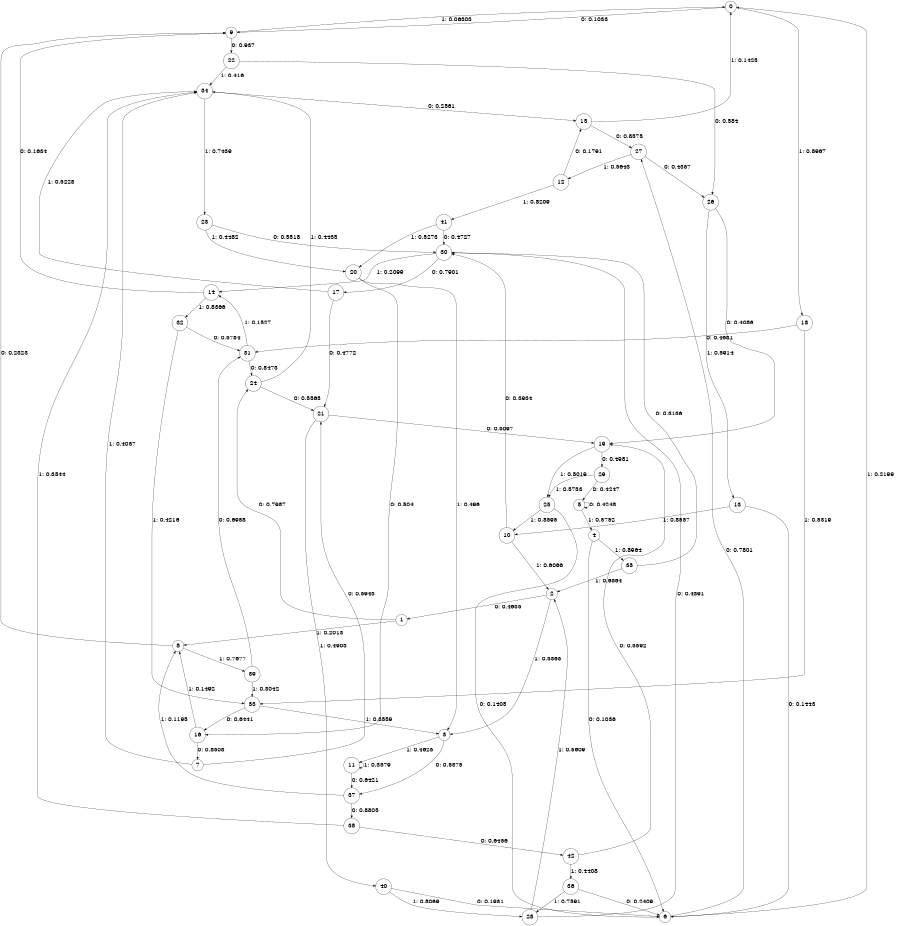 digraph "ch5faceL8" {
size = "6,8.5";
ratio = "fill";
node [shape = circle];
node [fontsize = 24];
edge [fontsize = 24];
0 -> 9 [label = "0: 0.1033   "];
0 -> 18 [label = "1: 0.8967   "];
1 -> 24 [label = "0: 0.7987   "];
1 -> 8 [label = "1: 0.2013   "];
2 -> 1 [label = "0: 0.4635   "];
2 -> 3 [label = "1: 0.5365   "];
3 -> 37 [label = "0: 0.5375   "];
3 -> 11 [label = "1: 0.4625   "];
4 -> 6 [label = "0: 0.1036   "];
4 -> 35 [label = "1: 0.8964   "];
5 -> 5 [label = "0: 0.4248   "];
5 -> 4 [label = "1: 0.5752   "];
6 -> 27 [label = "0: 0.7801   "];
6 -> 0 [label = "1: 0.2199   "];
7 -> 21 [label = "0: 0.5943   "];
7 -> 34 [label = "1: 0.4057   "];
8 -> 9 [label = "0: 0.2323   "];
8 -> 39 [label = "1: 0.7677   "];
9 -> 22 [label = "0: 0.937    "];
9 -> 0 [label = "1: 0.06303  "];
10 -> 30 [label = "0: 0.3934   "];
10 -> 2 [label = "1: 0.6066   "];
11 -> 37 [label = "0: 0.6421   "];
11 -> 11 [label = "1: 0.3579   "];
12 -> 15 [label = "0: 0.1791   "];
12 -> 41 [label = "1: 0.8209   "];
13 -> 6 [label = "0: 0.1443   "];
13 -> 10 [label = "1: 0.8557   "];
14 -> 9 [label = "0: 0.1634   "];
14 -> 32 [label = "1: 0.8366   "];
15 -> 27 [label = "0: 0.8575   "];
15 -> 0 [label = "1: 0.1425   "];
16 -> 7 [label = "0: 0.8508   "];
16 -> 8 [label = "1: 0.1492   "];
17 -> 21 [label = "0: 0.4772   "];
17 -> 34 [label = "1: 0.5228   "];
18 -> 31 [label = "0: 0.4681   "];
18 -> 33 [label = "1: 0.5319   "];
19 -> 29 [label = "0: 0.4981   "];
19 -> 25 [label = "1: 0.5019   "];
20 -> 16 [label = "0: 0.504    "];
20 -> 3 [label = "1: 0.496    "];
21 -> 19 [label = "0: 0.5097   "];
21 -> 40 [label = "1: 0.4903   "];
22 -> 26 [label = "0: 0.584    "];
22 -> 34 [label = "1: 0.416    "];
23 -> 30 [label = "0: 0.5518   "];
23 -> 20 [label = "1: 0.4482   "];
24 -> 21 [label = "0: 0.5565   "];
24 -> 34 [label = "1: 0.4435   "];
25 -> 6 [label = "0: 0.1405   "];
25 -> 10 [label = "1: 0.8595   "];
26 -> 19 [label = "0: 0.4086   "];
26 -> 13 [label = "1: 0.5914   "];
27 -> 26 [label = "0: 0.4357   "];
27 -> 12 [label = "1: 0.5643   "];
28 -> 30 [label = "0: 0.4391   "];
28 -> 2 [label = "1: 0.5609   "];
29 -> 5 [label = "0: 0.4247   "];
29 -> 25 [label = "1: 0.5753   "];
30 -> 17 [label = "0: 0.7901   "];
30 -> 14 [label = "1: 0.2099   "];
31 -> 24 [label = "0: 0.8473   "];
31 -> 14 [label = "1: 0.1527   "];
32 -> 31 [label = "0: 0.5784   "];
32 -> 33 [label = "1: 0.4216   "];
33 -> 16 [label = "0: 0.6441   "];
33 -> 3 [label = "1: 0.3559   "];
34 -> 15 [label = "0: 0.2561   "];
34 -> 23 [label = "1: 0.7439   "];
35 -> 30 [label = "0: 0.3136   "];
35 -> 2 [label = "1: 0.6864   "];
36 -> 6 [label = "0: 0.2409   "];
36 -> 28 [label = "1: 0.7591   "];
37 -> 38 [label = "0: 0.8805   "];
37 -> 8 [label = "1: 0.1195   "];
38 -> 42 [label = "0: 0.6456   "];
38 -> 34 [label = "1: 0.3544   "];
39 -> 31 [label = "0: 0.6958   "];
39 -> 33 [label = "1: 0.3042   "];
40 -> 6 [label = "0: 0.1931   "];
40 -> 28 [label = "1: 0.8069   "];
41 -> 30 [label = "0: 0.4727   "];
41 -> 20 [label = "1: 0.5273   "];
42 -> 19 [label = "0: 0.5592   "];
42 -> 36 [label = "1: 0.4408   "];
}